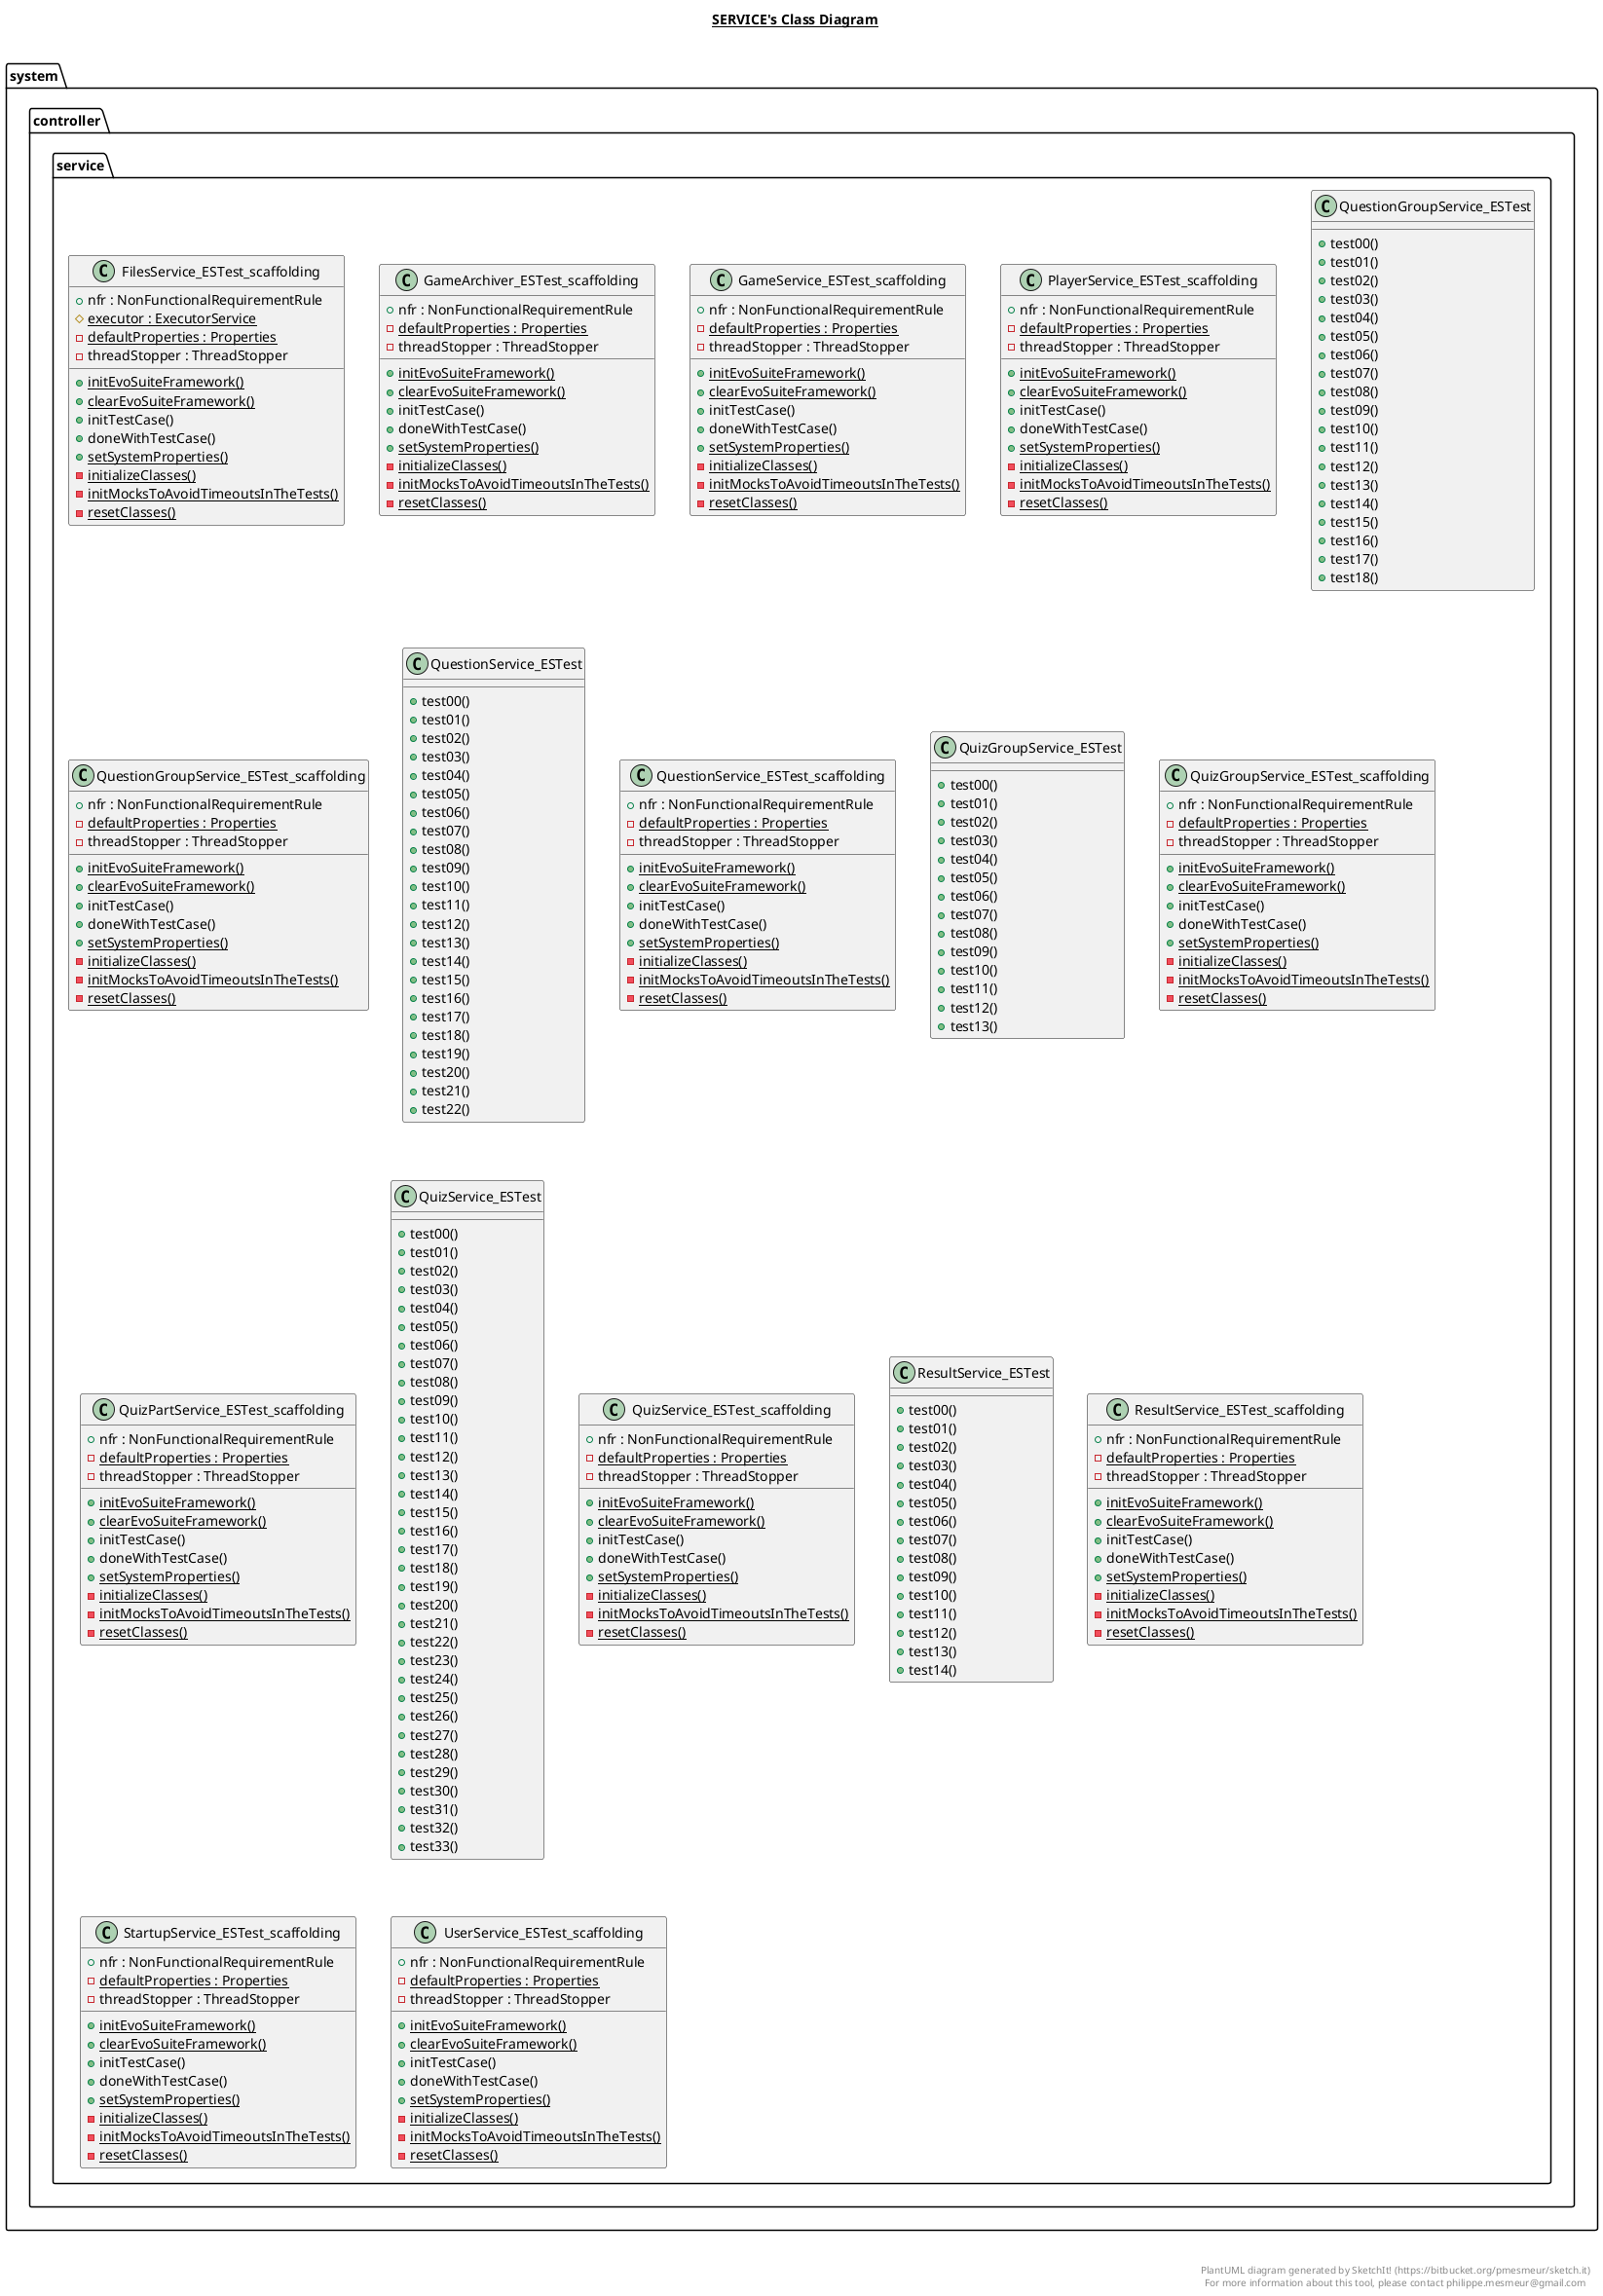 @startuml

title __SERVICE's Class Diagram__\n

  package system.controller {
    package system.controller.service {
      class FilesService_ESTest_scaffolding {
          + nfr : NonFunctionalRequirementRule
          {static} # executor : ExecutorService
          {static} - defaultProperties : Properties
          - threadStopper : ThreadStopper
          {static} + initEvoSuiteFramework()
          {static} + clearEvoSuiteFramework()
          + initTestCase()
          + doneWithTestCase()
          {static} + setSystemProperties()
          {static} - initializeClasses()
          {static} - initMocksToAvoidTimeoutsInTheTests()
          {static} - resetClasses()
      }
    }
  }
  

  package system.controller {
    package system.controller.service {
      class GameArchiver_ESTest_scaffolding {
          + nfr : NonFunctionalRequirementRule
          {static} - defaultProperties : Properties
          - threadStopper : ThreadStopper
          {static} + initEvoSuiteFramework()
          {static} + clearEvoSuiteFramework()
          + initTestCase()
          + doneWithTestCase()
          {static} + setSystemProperties()
          {static} - initializeClasses()
          {static} - initMocksToAvoidTimeoutsInTheTests()
          {static} - resetClasses()
      }
    }
  }
  

  package system.controller {
    package system.controller.service {
      class GameService_ESTest_scaffolding {
          + nfr : NonFunctionalRequirementRule
          {static} - defaultProperties : Properties
          - threadStopper : ThreadStopper
          {static} + initEvoSuiteFramework()
          {static} + clearEvoSuiteFramework()
          + initTestCase()
          + doneWithTestCase()
          {static} + setSystemProperties()
          {static} - initializeClasses()
          {static} - initMocksToAvoidTimeoutsInTheTests()
          {static} - resetClasses()
      }
    }
  }
  

  package system.controller {
    package system.controller.service {
      class PlayerService_ESTest_scaffolding {
          + nfr : NonFunctionalRequirementRule
          {static} - defaultProperties : Properties
          - threadStopper : ThreadStopper
          {static} + initEvoSuiteFramework()
          {static} + clearEvoSuiteFramework()
          + initTestCase()
          + doneWithTestCase()
          {static} + setSystemProperties()
          {static} - initializeClasses()
          {static} - initMocksToAvoidTimeoutsInTheTests()
          {static} - resetClasses()
      }
    }
  }
  

  package system.controller {
    package system.controller.service {
      class QuestionGroupService_ESTest {
          + test00()
          + test01()
          + test02()
          + test03()
          + test04()
          + test05()
          + test06()
          + test07()
          + test08()
          + test09()
          + test10()
          + test11()
          + test12()
          + test13()
          + test14()
          + test15()
          + test16()
          + test17()
          + test18()
      }
    }
  }
  

  package system.controller {
    package system.controller.service {
      class QuestionGroupService_ESTest_scaffolding {
          + nfr : NonFunctionalRequirementRule
          {static} - defaultProperties : Properties
          - threadStopper : ThreadStopper
          {static} + initEvoSuiteFramework()
          {static} + clearEvoSuiteFramework()
          + initTestCase()
          + doneWithTestCase()
          {static} + setSystemProperties()
          {static} - initializeClasses()
          {static} - initMocksToAvoidTimeoutsInTheTests()
          {static} - resetClasses()
      }
    }
  }
  

  package system.controller {
    package system.controller.service {
      class QuestionService_ESTest {
          + test00()
          + test01()
          + test02()
          + test03()
          + test04()
          + test05()
          + test06()
          + test07()
          + test08()
          + test09()
          + test10()
          + test11()
          + test12()
          + test13()
          + test14()
          + test15()
          + test16()
          + test17()
          + test18()
          + test19()
          + test20()
          + test21()
          + test22()
      }
    }
  }
  

  package system.controller {
    package system.controller.service {
      class QuestionService_ESTest_scaffolding {
          + nfr : NonFunctionalRequirementRule
          {static} - defaultProperties : Properties
          - threadStopper : ThreadStopper
          {static} + initEvoSuiteFramework()
          {static} + clearEvoSuiteFramework()
          + initTestCase()
          + doneWithTestCase()
          {static} + setSystemProperties()
          {static} - initializeClasses()
          {static} - initMocksToAvoidTimeoutsInTheTests()
          {static} - resetClasses()
      }
    }
  }
  

  package system.controller {
    package system.controller.service {
      class QuizGroupService_ESTest {
          + test00()
          + test01()
          + test02()
          + test03()
          + test04()
          + test05()
          + test06()
          + test07()
          + test08()
          + test09()
          + test10()
          + test11()
          + test12()
          + test13()
      }
    }
  }
  

  package system.controller {
    package system.controller.service {
      class QuizGroupService_ESTest_scaffolding {
          + nfr : NonFunctionalRequirementRule
          {static} - defaultProperties : Properties
          - threadStopper : ThreadStopper
          {static} + initEvoSuiteFramework()
          {static} + clearEvoSuiteFramework()
          + initTestCase()
          + doneWithTestCase()
          {static} + setSystemProperties()
          {static} - initializeClasses()
          {static} - initMocksToAvoidTimeoutsInTheTests()
          {static} - resetClasses()
      }
    }
  }
  

  package system.controller {
    package system.controller.service {
      class QuizPartService_ESTest_scaffolding {
          + nfr : NonFunctionalRequirementRule
          {static} - defaultProperties : Properties
          - threadStopper : ThreadStopper
          {static} + initEvoSuiteFramework()
          {static} + clearEvoSuiteFramework()
          + initTestCase()
          + doneWithTestCase()
          {static} + setSystemProperties()
          {static} - initializeClasses()
          {static} - initMocksToAvoidTimeoutsInTheTests()
          {static} - resetClasses()
      }
    }
  }
  

  package system.controller {
    package system.controller.service {
      class QuizService_ESTest {
          + test00()
          + test01()
          + test02()
          + test03()
          + test04()
          + test05()
          + test06()
          + test07()
          + test08()
          + test09()
          + test10()
          + test11()
          + test12()
          + test13()
          + test14()
          + test15()
          + test16()
          + test17()
          + test18()
          + test19()
          + test20()
          + test21()
          + test22()
          + test23()
          + test24()
          + test25()
          + test26()
          + test27()
          + test28()
          + test29()
          + test30()
          + test31()
          + test32()
          + test33()
      }
    }
  }
  

  package system.controller {
    package system.controller.service {
      class QuizService_ESTest_scaffolding {
          + nfr : NonFunctionalRequirementRule
          {static} - defaultProperties : Properties
          - threadStopper : ThreadStopper
          {static} + initEvoSuiteFramework()
          {static} + clearEvoSuiteFramework()
          + initTestCase()
          + doneWithTestCase()
          {static} + setSystemProperties()
          {static} - initializeClasses()
          {static} - initMocksToAvoidTimeoutsInTheTests()
          {static} - resetClasses()
      }
    }
  }
  

  package system.controller {
    package system.controller.service {
      class ResultService_ESTest {
          + test00()
          + test01()
          + test02()
          + test03()
          + test04()
          + test05()
          + test06()
          + test07()
          + test08()
          + test09()
          + test10()
          + test11()
          + test12()
          + test13()
          + test14()
      }
    }
  }
  

  package system.controller {
    package system.controller.service {
      class ResultService_ESTest_scaffolding {
          + nfr : NonFunctionalRequirementRule
          {static} - defaultProperties : Properties
          - threadStopper : ThreadStopper
          {static} + initEvoSuiteFramework()
          {static} + clearEvoSuiteFramework()
          + initTestCase()
          + doneWithTestCase()
          {static} + setSystemProperties()
          {static} - initializeClasses()
          {static} - initMocksToAvoidTimeoutsInTheTests()
          {static} - resetClasses()
      }
    }
  }
  

  package system.controller {
    package system.controller.service {
      class StartupService_ESTest_scaffolding {
          + nfr : NonFunctionalRequirementRule
          {static} - defaultProperties : Properties
          - threadStopper : ThreadStopper
          {static} + initEvoSuiteFramework()
          {static} + clearEvoSuiteFramework()
          + initTestCase()
          + doneWithTestCase()
          {static} + setSystemProperties()
          {static} - initializeClasses()
          {static} - initMocksToAvoidTimeoutsInTheTests()
          {static} - resetClasses()
      }
    }
  }
  

  package system.controller {
    package system.controller.service {
      class UserService_ESTest_scaffolding {
          + nfr : NonFunctionalRequirementRule
          {static} - defaultProperties : Properties
          - threadStopper : ThreadStopper
          {static} + initEvoSuiteFramework()
          {static} + clearEvoSuiteFramework()
          + initTestCase()
          + doneWithTestCase()
          {static} + setSystemProperties()
          {static} - initializeClasses()
          {static} - initMocksToAvoidTimeoutsInTheTests()
          {static} - resetClasses()
      }
    }
  }
  



right footer


PlantUML diagram generated by SketchIt! (https://bitbucket.org/pmesmeur/sketch.it)
For more information about this tool, please contact philippe.mesmeur@gmail.com
endfooter

@enduml
